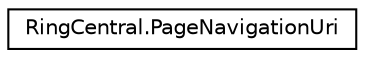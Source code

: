 digraph "Graphical Class Hierarchy"
{
 // LATEX_PDF_SIZE
  edge [fontname="Helvetica",fontsize="10",labelfontname="Helvetica",labelfontsize="10"];
  node [fontname="Helvetica",fontsize="10",shape=record];
  rankdir="LR";
  Node0 [label="RingCentral.PageNavigationUri",height=0.2,width=0.4,color="black", fillcolor="white", style="filled",URL="$classRingCentral_1_1PageNavigationUri.html",tooltip=" "];
}
